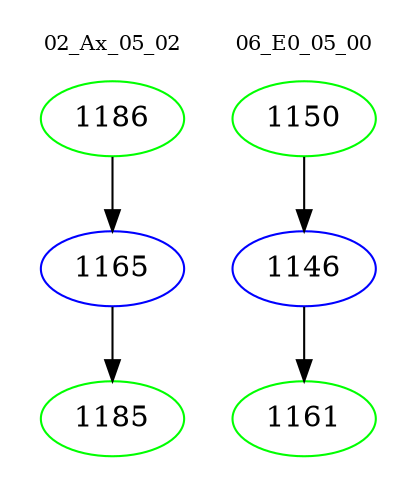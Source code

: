 digraph{
subgraph cluster_0 {
color = white
label = "02_Ax_05_02";
fontsize=10;
T0_1186 [label="1186", color="green"]
T0_1186 -> T0_1165 [color="black"]
T0_1165 [label="1165", color="blue"]
T0_1165 -> T0_1185 [color="black"]
T0_1185 [label="1185", color="green"]
}
subgraph cluster_1 {
color = white
label = "06_E0_05_00";
fontsize=10;
T1_1150 [label="1150", color="green"]
T1_1150 -> T1_1146 [color="black"]
T1_1146 [label="1146", color="blue"]
T1_1146 -> T1_1161 [color="black"]
T1_1161 [label="1161", color="green"]
}
}
